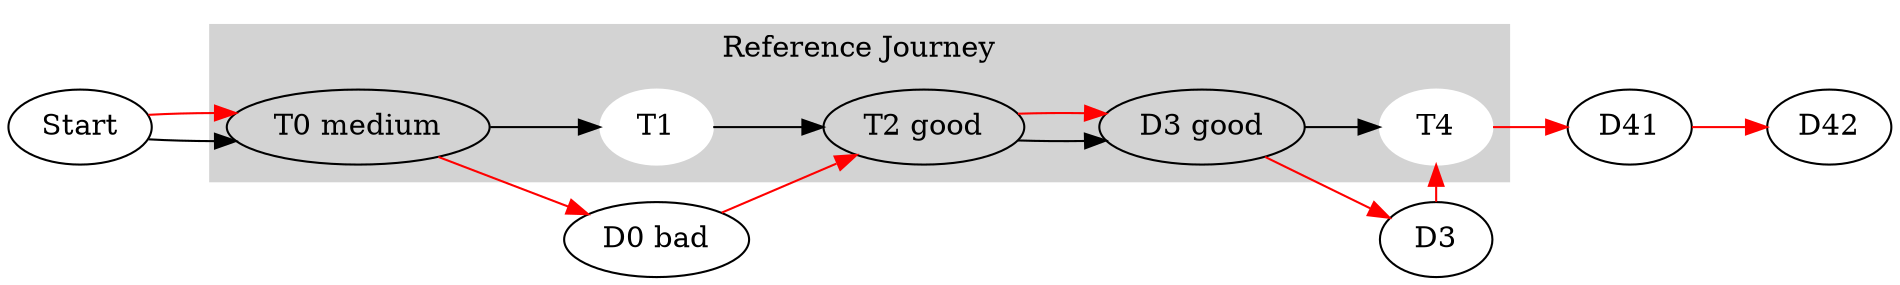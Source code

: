 digraph customerJourney {
	rankdir=LR;
	
	// Touchpoints with rating
	"T0" [ label="T0 medium"];
	"T3" [label="T3 medium"]; 
	"D0" [label="D0 bad"]; 
	"T2" [label="T2 good"];
	"T3" [label="D3 good"];
	
	// Reference journey
	subgraph cluster_0 {
		style=filled;
		color=lightgrey;
		node [style=filled,color=white];
		T0 -> T1 -> T2 -> T3 -> T4
		label = "Reference Journey";
	}
	
	Start -> T0;
	
	// The compared journey
	edge [color="#FF0000"]

	Start -> T0;
	T0 -> D0;
	D0 -> T2;
	T2 -> T3;
	T3 -> D3;
	D3 -> T4;
	T4 -> D41;
	D41 -> D42;
}
